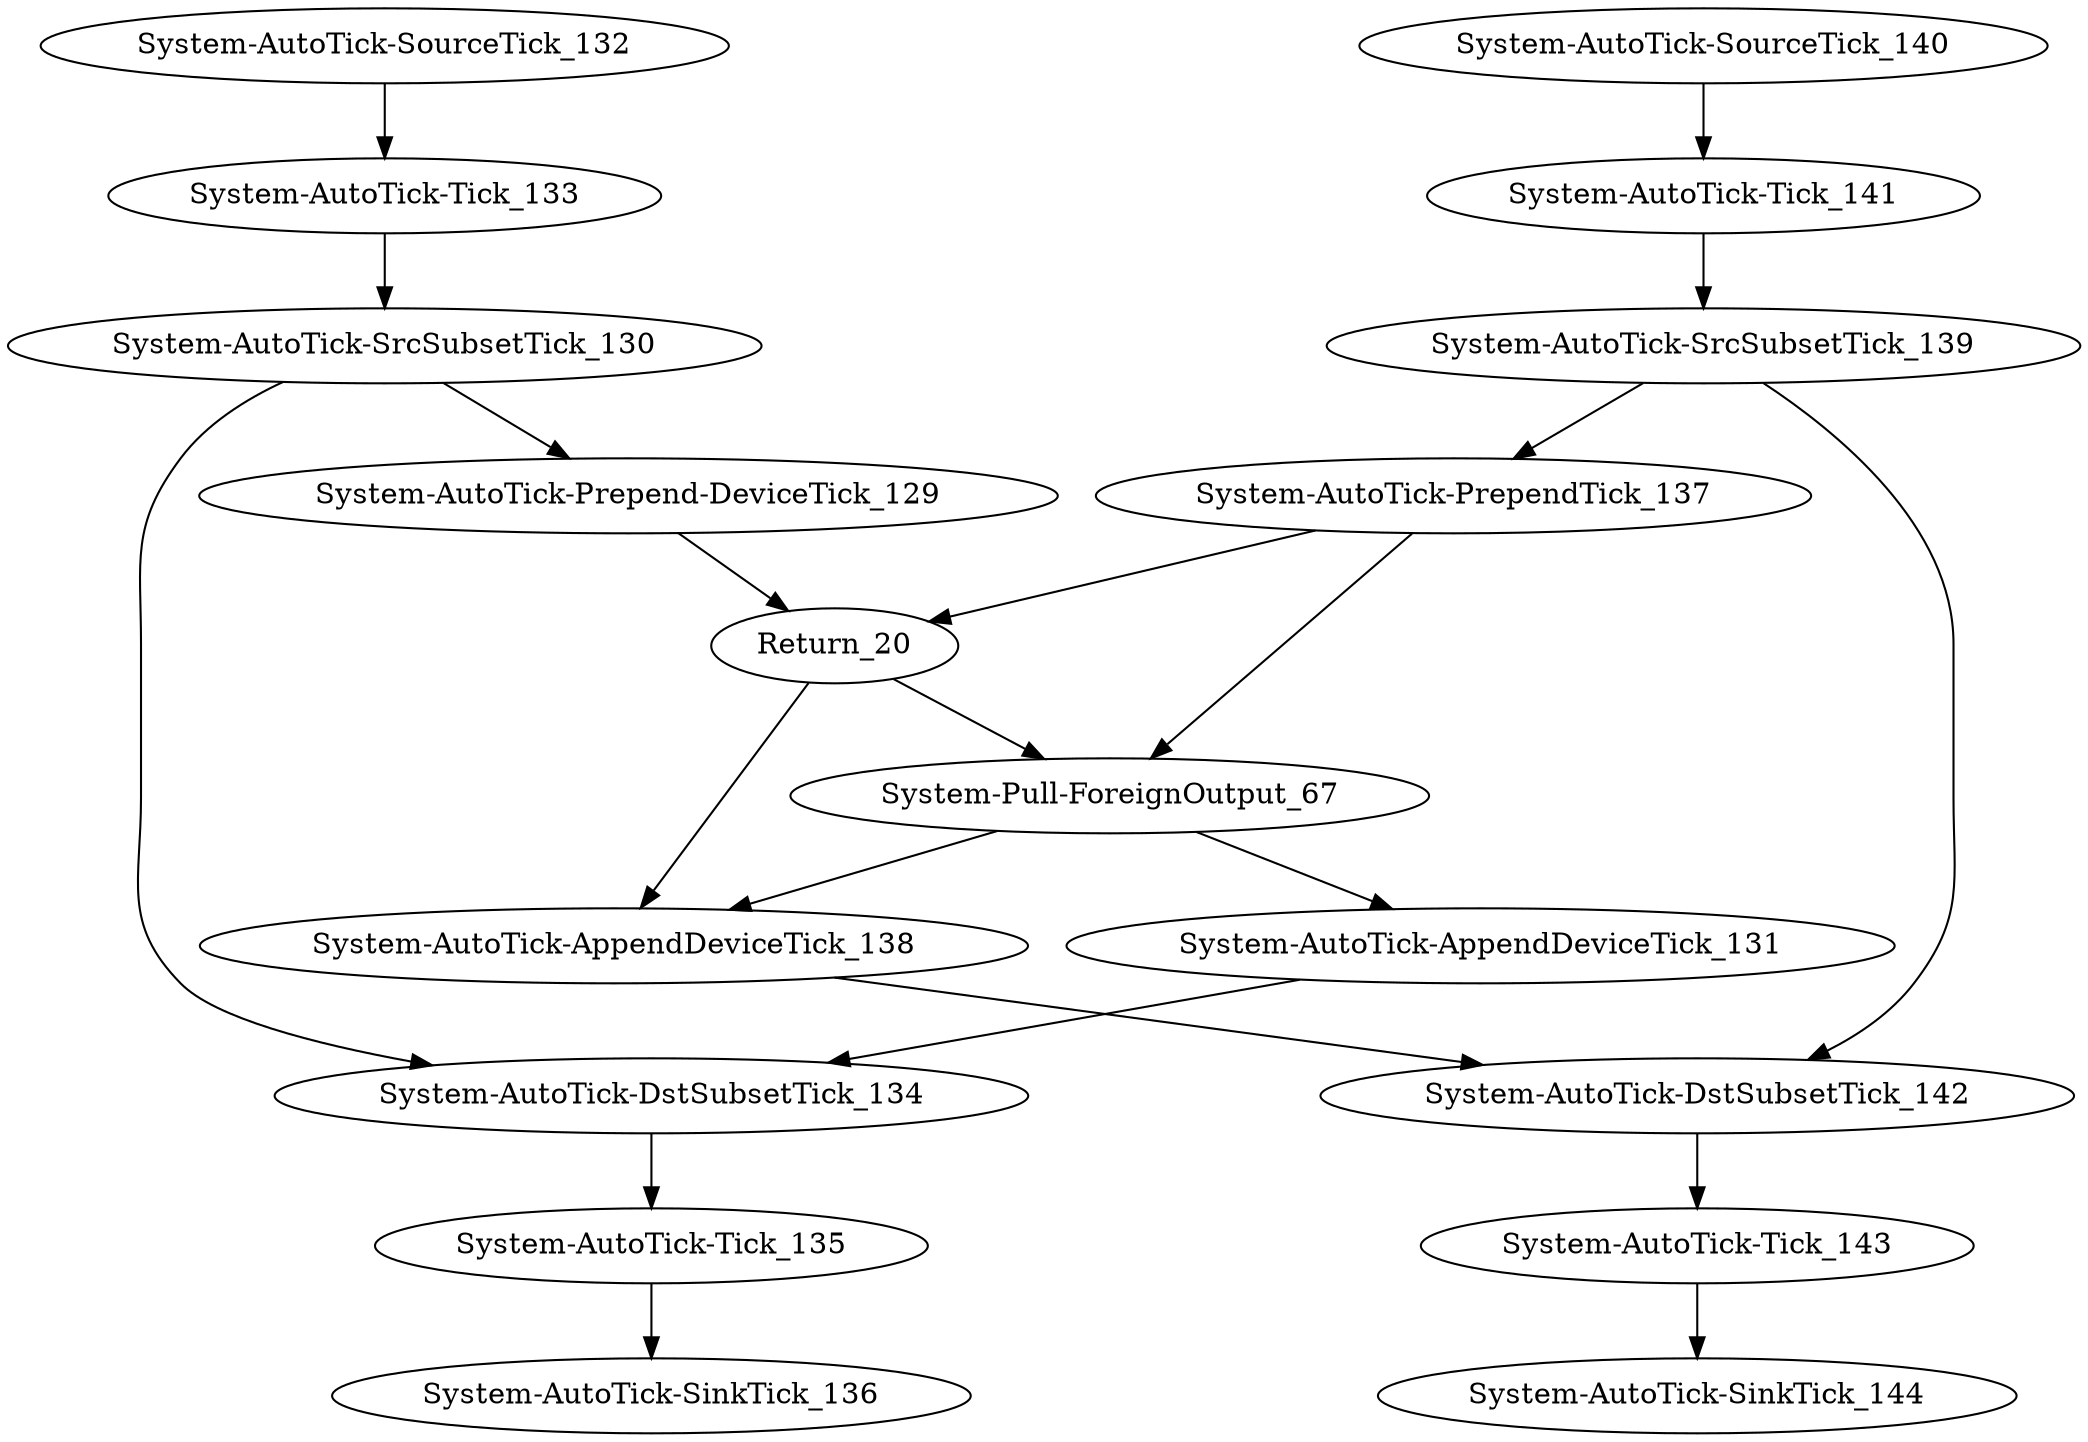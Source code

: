 digraph {
"8678" [label="Return_20"]
"8679" [label="System-Pull-ForeignOutput_67"]
"8680" [label="System-AutoTick-Prepend-DeviceTick_129"]
"8681" [label="System-AutoTick-SrcSubsetTick_130"]
"8682" [label="System-AutoTick-AppendDeviceTick_131"]
"8683" [label="System-AutoTick-SourceTick_132"]
"8684" [label="System-AutoTick-Tick_133"]
"8685" [label="System-AutoTick-DstSubsetTick_134"]
"8686" [label="System-AutoTick-Tick_135"]
"8687" [label="System-AutoTick-SinkTick_136"]
"8688" [label="System-AutoTick-PrependTick_137"]
"8689" [label="System-AutoTick-AppendDeviceTick_138"]
"8690" [label="System-AutoTick-SrcSubsetTick_139"]
"8691" [label="System-AutoTick-SourceTick_140"]
"8692" [label="System-AutoTick-Tick_141"]
"8693" [label="System-AutoTick-DstSubsetTick_142"]
"8694" [label="System-AutoTick-Tick_143"]
"8695" [label="System-AutoTick-SinkTick_144"]
"8680" -> "8678"[label=""];
"8678" -> "8679"[label=""];
"8681" -> "8680"[label=""];
"8684" -> "8681"[label=""];
"8683" -> "8684"[label=""];
"8682" -> "8685"[label=""];
"8681" -> "8685"[label=""];
"8685" -> "8686"[label=""];
"8686" -> "8687"[label=""];
"8690" -> "8688"[label=""];
"8692" -> "8690"[label=""];
"8691" -> "8692"[label=""];
"8689" -> "8693"[label=""];
"8690" -> "8693"[label=""];
"8693" -> "8694"[label=""];
"8694" -> "8695"[label=""];
"8688" -> "8678"[label=""];
"8688" -> "8679"[label=""];
"8679" -> "8682"[label=""];
"8678" -> "8689"[label=""];
"8679" -> "8689"[label=""];
}
